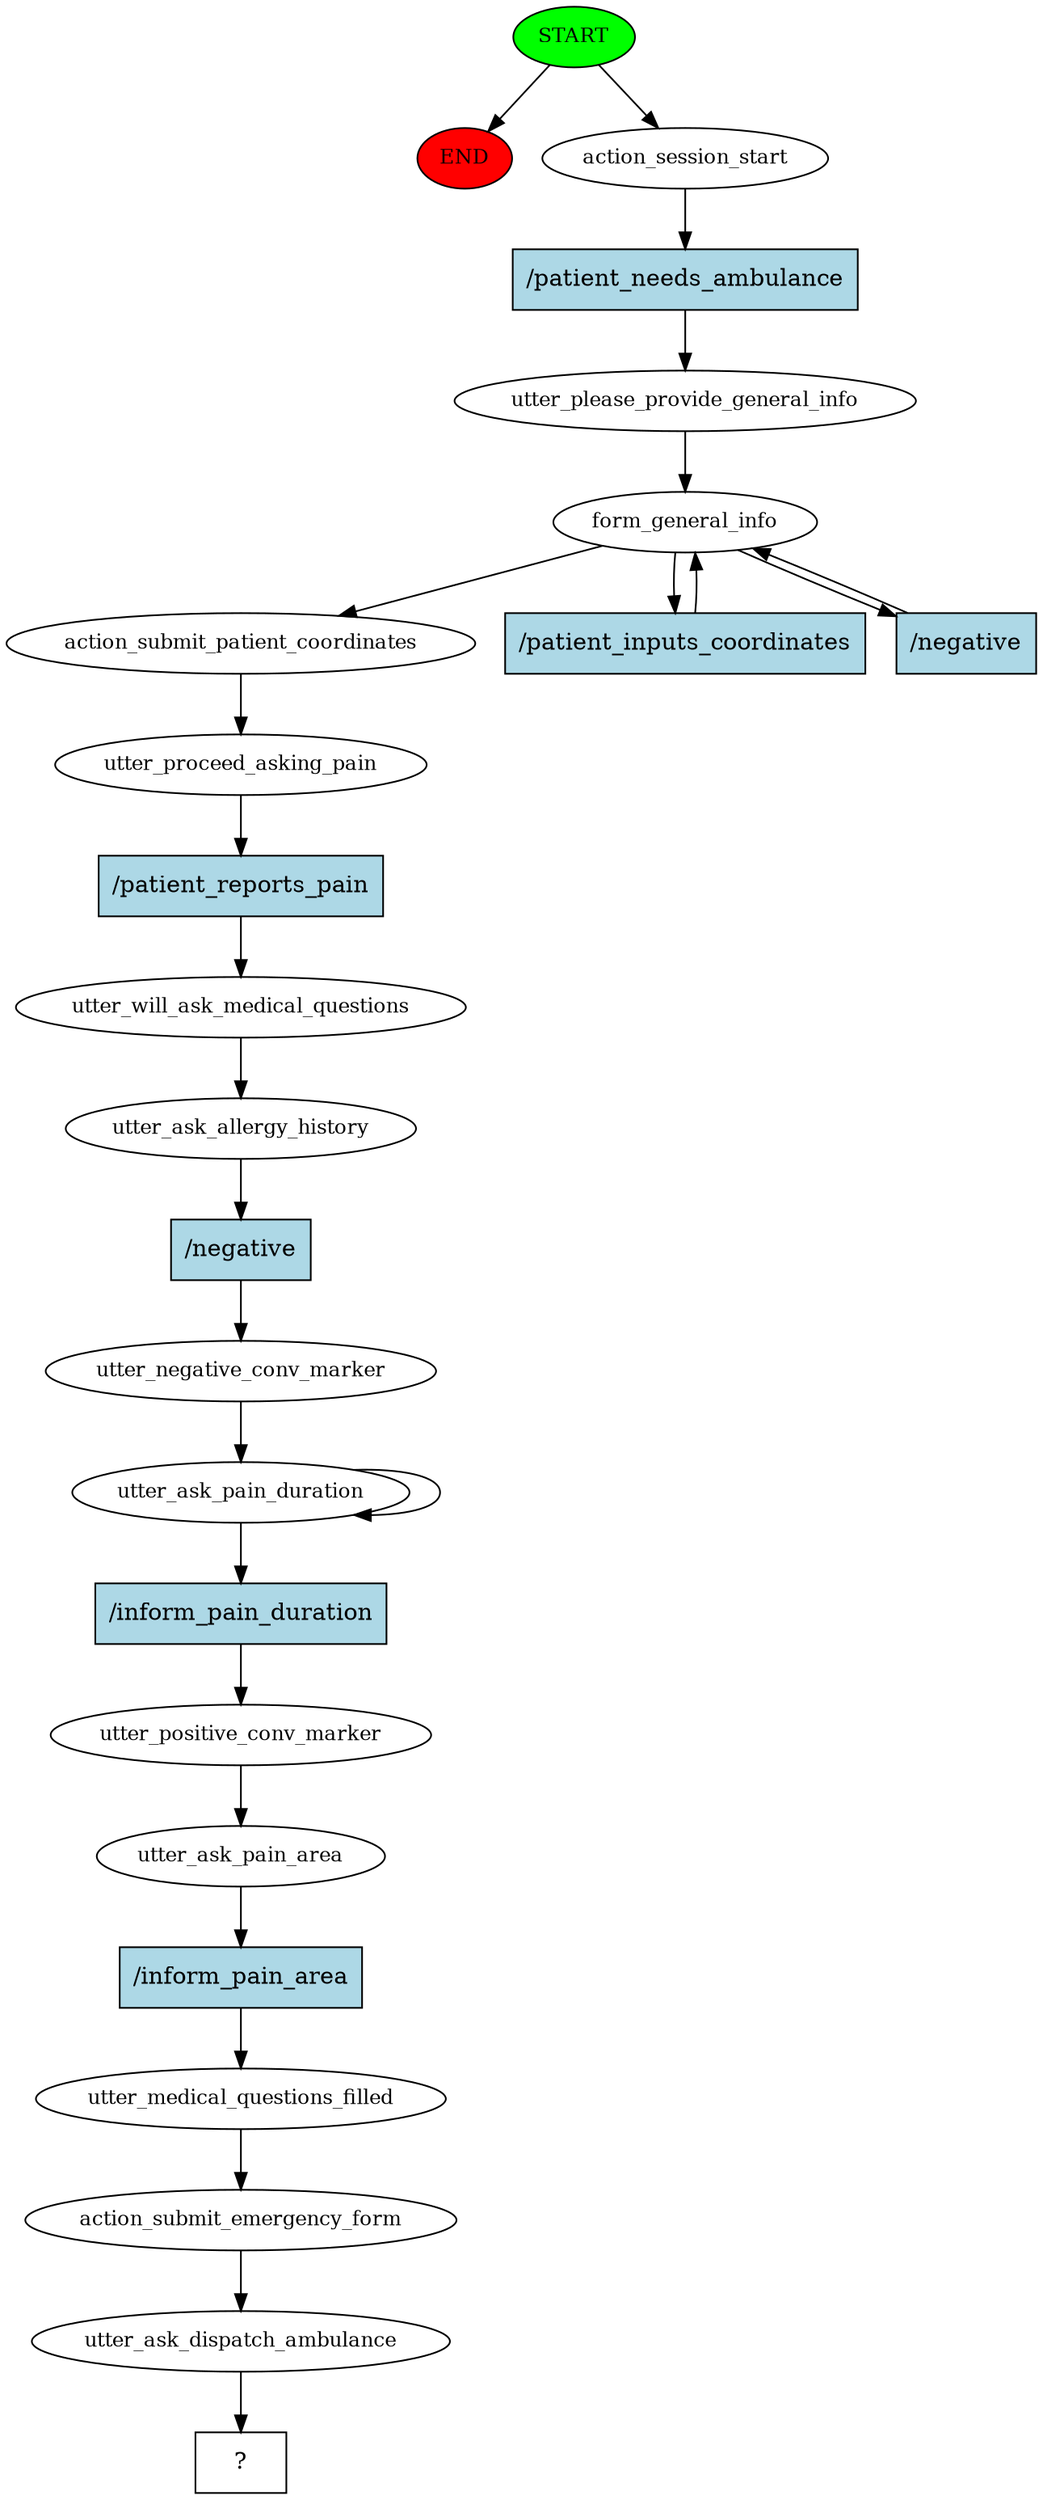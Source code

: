 digraph  {
0 [class="start active", fillcolor=green, fontsize=12, label=START, style=filled];
"-1" [class=end, fillcolor=red, fontsize=12, label=END, style=filled];
1 [class=active, fontsize=12, label=action_session_start];
2 [class=active, fontsize=12, label=utter_please_provide_general_info];
3 [class=active, fontsize=12, label=form_general_info];
7 [class=active, fontsize=12, label=action_submit_patient_coordinates];
8 [class=active, fontsize=12, label=utter_proceed_asking_pain];
9 [class=active, fontsize=12, label=utter_will_ask_medical_questions];
10 [class=active, fontsize=12, label=utter_ask_allergy_history];
11 [class=active, fontsize=12, label=utter_negative_conv_marker];
12 [class=active, fontsize=12, label=utter_ask_pain_duration];
14 [class=active, fontsize=12, label=utter_positive_conv_marker];
15 [class=active, fontsize=12, label=utter_ask_pain_area];
16 [class=active, fontsize=12, label=utter_medical_questions_filled];
17 [class=active, fontsize=12, label=action_submit_emergency_form];
18 [class=active, fontsize=12, label=utter_ask_dispatch_ambulance];
19 [class="intent dashed active", label="  ?  ", shape=rect];
20 [class="intent active", fillcolor=lightblue, label="/patient_needs_ambulance", shape=rect, style=filled];
21 [class="intent active", fillcolor=lightblue, label="/patient_inputs_coordinates", shape=rect, style=filled];
22 [class="intent active", fillcolor=lightblue, label="/negative", shape=rect, style=filled];
23 [class="intent active", fillcolor=lightblue, label="/patient_reports_pain", shape=rect, style=filled];
24 [class="intent active", fillcolor=lightblue, label="/negative", shape=rect, style=filled];
25 [class="intent active", fillcolor=lightblue, label="/inform_pain_duration", shape=rect, style=filled];
26 [class="intent active", fillcolor=lightblue, label="/inform_pain_area", shape=rect, style=filled];
0 -> "-1"  [class="", key=NONE, label=""];
0 -> 1  [class=active, key=NONE, label=""];
1 -> 20  [class=active, key=0];
2 -> 3  [class=active, key=NONE, label=""];
3 -> 7  [class=active, key=NONE, label=""];
3 -> 21  [class=active, key=0];
3 -> 22  [class=active, key=0];
7 -> 8  [class=active, key=NONE, label=""];
8 -> 23  [class=active, key=0];
9 -> 10  [class=active, key=NONE, label=""];
10 -> 24  [class=active, key=0];
11 -> 12  [class=active, key=NONE, label=""];
12 -> 12  [class=active, key=NONE, label=""];
12 -> 25  [class=active, key=0];
14 -> 15  [class=active, key=NONE, label=""];
15 -> 26  [class=active, key=0];
16 -> 17  [class=active, key=NONE, label=""];
17 -> 18  [class=active, key=NONE, label=""];
18 -> 19  [class=active, key=NONE, label=""];
20 -> 2  [class=active, key=0];
21 -> 3  [class=active, key=0];
22 -> 3  [class=active, key=0];
23 -> 9  [class=active, key=0];
24 -> 11  [class=active, key=0];
25 -> 14  [class=active, key=0];
26 -> 16  [class=active, key=0];
}
